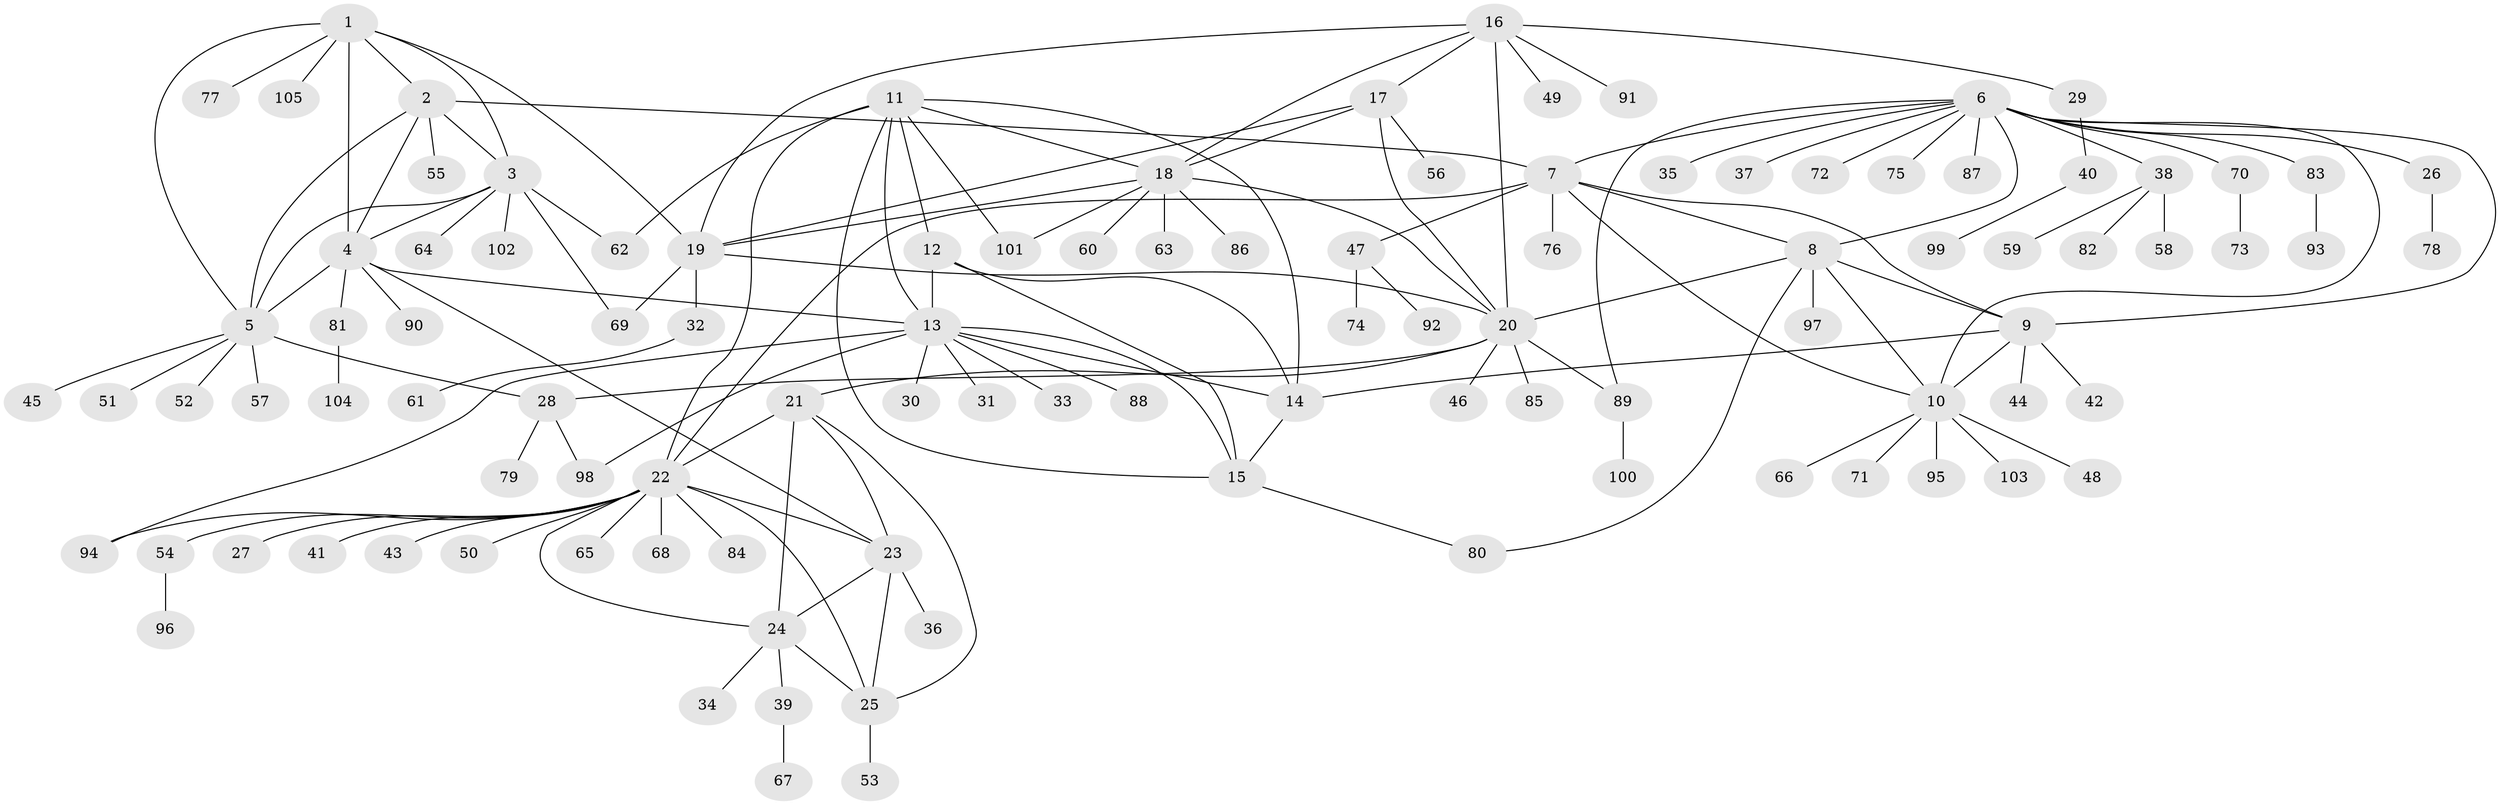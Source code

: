 // coarse degree distribution, {6: 0.0759493670886076, 5: 0.012658227848101266, 7: 0.05063291139240506, 8: 0.012658227848101266, 13: 0.012658227848101266, 10: 0.02531645569620253, 4: 0.02531645569620253, 9: 0.012658227848101266, 14: 0.012658227848101266, 2: 0.11392405063291139, 1: 0.620253164556962, 3: 0.02531645569620253}
// Generated by graph-tools (version 1.1) at 2025/42/03/06/25 10:42:09]
// undirected, 105 vertices, 148 edges
graph export_dot {
graph [start="1"]
  node [color=gray90,style=filled];
  1;
  2;
  3;
  4;
  5;
  6;
  7;
  8;
  9;
  10;
  11;
  12;
  13;
  14;
  15;
  16;
  17;
  18;
  19;
  20;
  21;
  22;
  23;
  24;
  25;
  26;
  27;
  28;
  29;
  30;
  31;
  32;
  33;
  34;
  35;
  36;
  37;
  38;
  39;
  40;
  41;
  42;
  43;
  44;
  45;
  46;
  47;
  48;
  49;
  50;
  51;
  52;
  53;
  54;
  55;
  56;
  57;
  58;
  59;
  60;
  61;
  62;
  63;
  64;
  65;
  66;
  67;
  68;
  69;
  70;
  71;
  72;
  73;
  74;
  75;
  76;
  77;
  78;
  79;
  80;
  81;
  82;
  83;
  84;
  85;
  86;
  87;
  88;
  89;
  90;
  91;
  92;
  93;
  94;
  95;
  96;
  97;
  98;
  99;
  100;
  101;
  102;
  103;
  104;
  105;
  1 -- 2;
  1 -- 3;
  1 -- 4;
  1 -- 5;
  1 -- 19;
  1 -- 77;
  1 -- 105;
  2 -- 3;
  2 -- 4;
  2 -- 5;
  2 -- 7;
  2 -- 55;
  3 -- 4;
  3 -- 5;
  3 -- 62;
  3 -- 64;
  3 -- 69;
  3 -- 102;
  4 -- 5;
  4 -- 13;
  4 -- 23;
  4 -- 81;
  4 -- 90;
  5 -- 28;
  5 -- 45;
  5 -- 51;
  5 -- 52;
  5 -- 57;
  6 -- 7;
  6 -- 8;
  6 -- 9;
  6 -- 10;
  6 -- 26;
  6 -- 35;
  6 -- 37;
  6 -- 38;
  6 -- 70;
  6 -- 72;
  6 -- 75;
  6 -- 83;
  6 -- 87;
  6 -- 89;
  7 -- 8;
  7 -- 9;
  7 -- 10;
  7 -- 22;
  7 -- 47;
  7 -- 76;
  8 -- 9;
  8 -- 10;
  8 -- 20;
  8 -- 80;
  8 -- 97;
  9 -- 10;
  9 -- 14;
  9 -- 42;
  9 -- 44;
  10 -- 48;
  10 -- 66;
  10 -- 71;
  10 -- 95;
  10 -- 103;
  11 -- 12;
  11 -- 13;
  11 -- 14;
  11 -- 15;
  11 -- 18;
  11 -- 22;
  11 -- 62;
  11 -- 101;
  12 -- 13;
  12 -- 14;
  12 -- 15;
  13 -- 14;
  13 -- 15;
  13 -- 30;
  13 -- 31;
  13 -- 33;
  13 -- 88;
  13 -- 94;
  13 -- 98;
  14 -- 15;
  15 -- 80;
  16 -- 17;
  16 -- 18;
  16 -- 19;
  16 -- 20;
  16 -- 29;
  16 -- 49;
  16 -- 91;
  17 -- 18;
  17 -- 19;
  17 -- 20;
  17 -- 56;
  18 -- 19;
  18 -- 20;
  18 -- 60;
  18 -- 63;
  18 -- 86;
  18 -- 101;
  19 -- 20;
  19 -- 32;
  19 -- 69;
  20 -- 21;
  20 -- 28;
  20 -- 46;
  20 -- 85;
  20 -- 89;
  21 -- 22;
  21 -- 23;
  21 -- 24;
  21 -- 25;
  22 -- 23;
  22 -- 24;
  22 -- 25;
  22 -- 27;
  22 -- 41;
  22 -- 43;
  22 -- 50;
  22 -- 54;
  22 -- 65;
  22 -- 68;
  22 -- 84;
  22 -- 94;
  23 -- 24;
  23 -- 25;
  23 -- 36;
  24 -- 25;
  24 -- 34;
  24 -- 39;
  25 -- 53;
  26 -- 78;
  28 -- 79;
  28 -- 98;
  29 -- 40;
  32 -- 61;
  38 -- 58;
  38 -- 59;
  38 -- 82;
  39 -- 67;
  40 -- 99;
  47 -- 74;
  47 -- 92;
  54 -- 96;
  70 -- 73;
  81 -- 104;
  83 -- 93;
  89 -- 100;
}
